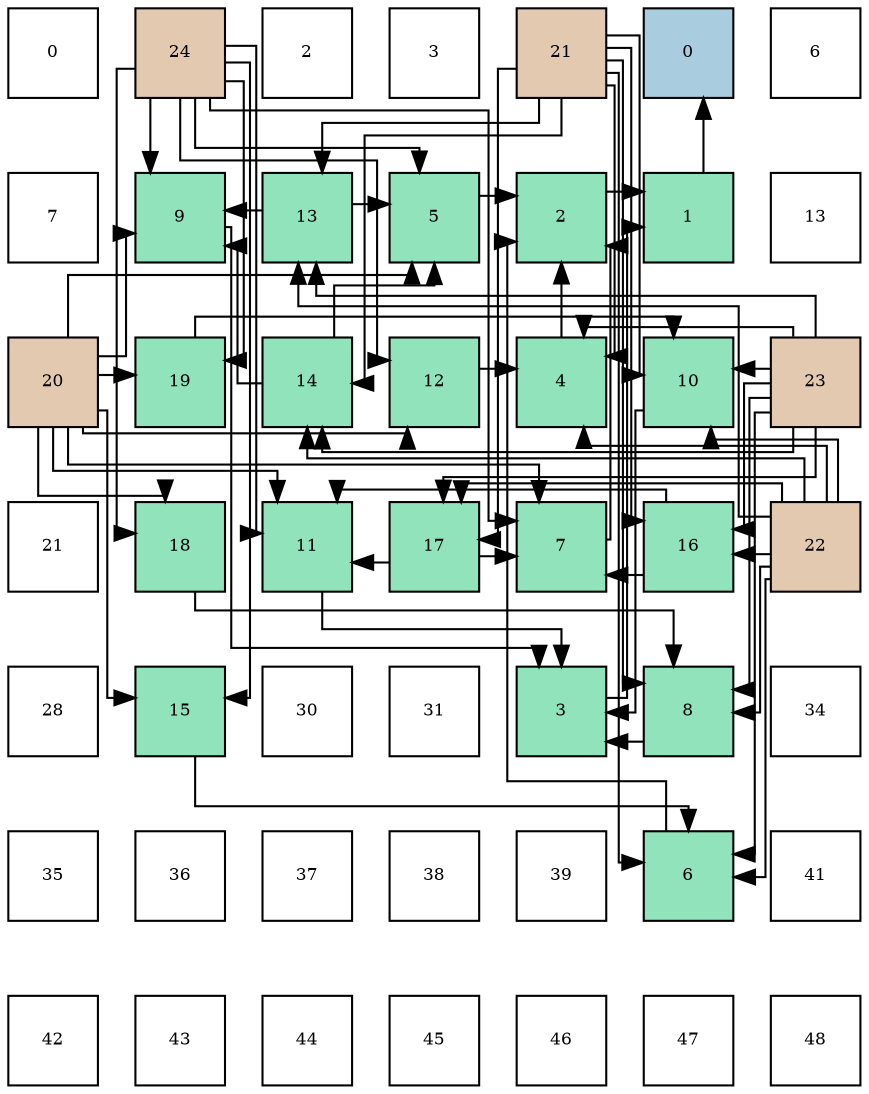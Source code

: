digraph layout{
 rankdir=TB;
 splines=ortho;
 node [style=filled shape=square fixedsize=true width=0.6];
0[label="0", fontsize=8, fillcolor="#ffffff"];
1[label="24", fontsize=8, fillcolor="#e3c9af"];
2[label="2", fontsize=8, fillcolor="#ffffff"];
3[label="3", fontsize=8, fillcolor="#ffffff"];
4[label="21", fontsize=8, fillcolor="#e3c9af"];
5[label="0", fontsize=8, fillcolor="#a9ccde"];
6[label="6", fontsize=8, fillcolor="#ffffff"];
7[label="7", fontsize=8, fillcolor="#ffffff"];
8[label="9", fontsize=8, fillcolor="#91e3bb"];
9[label="13", fontsize=8, fillcolor="#91e3bb"];
10[label="5", fontsize=8, fillcolor="#91e3bb"];
11[label="2", fontsize=8, fillcolor="#91e3bb"];
12[label="1", fontsize=8, fillcolor="#91e3bb"];
13[label="13", fontsize=8, fillcolor="#ffffff"];
14[label="20", fontsize=8, fillcolor="#e3c9af"];
15[label="19", fontsize=8, fillcolor="#91e3bb"];
16[label="14", fontsize=8, fillcolor="#91e3bb"];
17[label="12", fontsize=8, fillcolor="#91e3bb"];
18[label="4", fontsize=8, fillcolor="#91e3bb"];
19[label="10", fontsize=8, fillcolor="#91e3bb"];
20[label="23", fontsize=8, fillcolor="#e3c9af"];
21[label="21", fontsize=8, fillcolor="#ffffff"];
22[label="18", fontsize=8, fillcolor="#91e3bb"];
23[label="11", fontsize=8, fillcolor="#91e3bb"];
24[label="17", fontsize=8, fillcolor="#91e3bb"];
25[label="7", fontsize=8, fillcolor="#91e3bb"];
26[label="16", fontsize=8, fillcolor="#91e3bb"];
27[label="22", fontsize=8, fillcolor="#e3c9af"];
28[label="28", fontsize=8, fillcolor="#ffffff"];
29[label="15", fontsize=8, fillcolor="#91e3bb"];
30[label="30", fontsize=8, fillcolor="#ffffff"];
31[label="31", fontsize=8, fillcolor="#ffffff"];
32[label="3", fontsize=8, fillcolor="#91e3bb"];
33[label="8", fontsize=8, fillcolor="#91e3bb"];
34[label="34", fontsize=8, fillcolor="#ffffff"];
35[label="35", fontsize=8, fillcolor="#ffffff"];
36[label="36", fontsize=8, fillcolor="#ffffff"];
37[label="37", fontsize=8, fillcolor="#ffffff"];
38[label="38", fontsize=8, fillcolor="#ffffff"];
39[label="39", fontsize=8, fillcolor="#ffffff"];
40[label="6", fontsize=8, fillcolor="#91e3bb"];
41[label="41", fontsize=8, fillcolor="#ffffff"];
42[label="42", fontsize=8, fillcolor="#ffffff"];
43[label="43", fontsize=8, fillcolor="#ffffff"];
44[label="44", fontsize=8, fillcolor="#ffffff"];
45[label="45", fontsize=8, fillcolor="#ffffff"];
46[label="46", fontsize=8, fillcolor="#ffffff"];
47[label="47", fontsize=8, fillcolor="#ffffff"];
48[label="48", fontsize=8, fillcolor="#ffffff"];
edge [constraint=false, style=vis];12 -> 5;
11 -> 12;
32 -> 12;
18 -> 11;
10 -> 11;
40 -> 11;
25 -> 11;
33 -> 32;
8 -> 32;
19 -> 32;
23 -> 32;
17 -> 18;
4 -> 18;
27 -> 18;
20 -> 18;
9 -> 10;
16 -> 10;
14 -> 10;
1 -> 10;
29 -> 40;
4 -> 40;
27 -> 40;
20 -> 40;
26 -> 25;
24 -> 25;
14 -> 25;
1 -> 25;
22 -> 33;
4 -> 33;
27 -> 33;
20 -> 33;
9 -> 8;
16 -> 8;
14 -> 8;
1 -> 8;
15 -> 19;
4 -> 19;
27 -> 19;
20 -> 19;
26 -> 23;
24 -> 23;
14 -> 23;
1 -> 23;
14 -> 17;
1 -> 17;
4 -> 9;
27 -> 9;
20 -> 9;
4 -> 16;
27 -> 16;
20 -> 16;
14 -> 29;
1 -> 29;
4 -> 26;
27 -> 26;
20 -> 26;
4 -> 24;
27 -> 24;
20 -> 24;
14 -> 22;
1 -> 22;
14 -> 15;
1 -> 15;
edge [constraint=true, style=invis];
0 -> 7 -> 14 -> 21 -> 28 -> 35 -> 42;
1 -> 8 -> 15 -> 22 -> 29 -> 36 -> 43;
2 -> 9 -> 16 -> 23 -> 30 -> 37 -> 44;
3 -> 10 -> 17 -> 24 -> 31 -> 38 -> 45;
4 -> 11 -> 18 -> 25 -> 32 -> 39 -> 46;
5 -> 12 -> 19 -> 26 -> 33 -> 40 -> 47;
6 -> 13 -> 20 -> 27 -> 34 -> 41 -> 48;
rank = same {0 -> 1 -> 2 -> 3 -> 4 -> 5 -> 6};
rank = same {7 -> 8 -> 9 -> 10 -> 11 -> 12 -> 13};
rank = same {14 -> 15 -> 16 -> 17 -> 18 -> 19 -> 20};
rank = same {21 -> 22 -> 23 -> 24 -> 25 -> 26 -> 27};
rank = same {28 -> 29 -> 30 -> 31 -> 32 -> 33 -> 34};
rank = same {35 -> 36 -> 37 -> 38 -> 39 -> 40 -> 41};
rank = same {42 -> 43 -> 44 -> 45 -> 46 -> 47 -> 48};
}